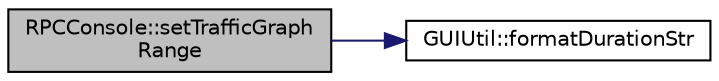 digraph "RPCConsole::setTrafficGraphRange"
{
  edge [fontname="Helvetica",fontsize="10",labelfontname="Helvetica",labelfontsize="10"];
  node [fontname="Helvetica",fontsize="10",shape=record];
  rankdir="LR";
  Node240 [label="RPCConsole::setTrafficGraph\lRange",height=0.2,width=0.4,color="black", fillcolor="grey75", style="filled", fontcolor="black"];
  Node240 -> Node241 [color="midnightblue",fontsize="10",style="solid",fontname="Helvetica"];
  Node241 [label="GUIUtil::formatDurationStr",height=0.2,width=0.4,color="black", fillcolor="white", style="filled",URL="$namespace_g_u_i_util.html#aaf51686c47c77ad81c51d115d150e867"];
}
